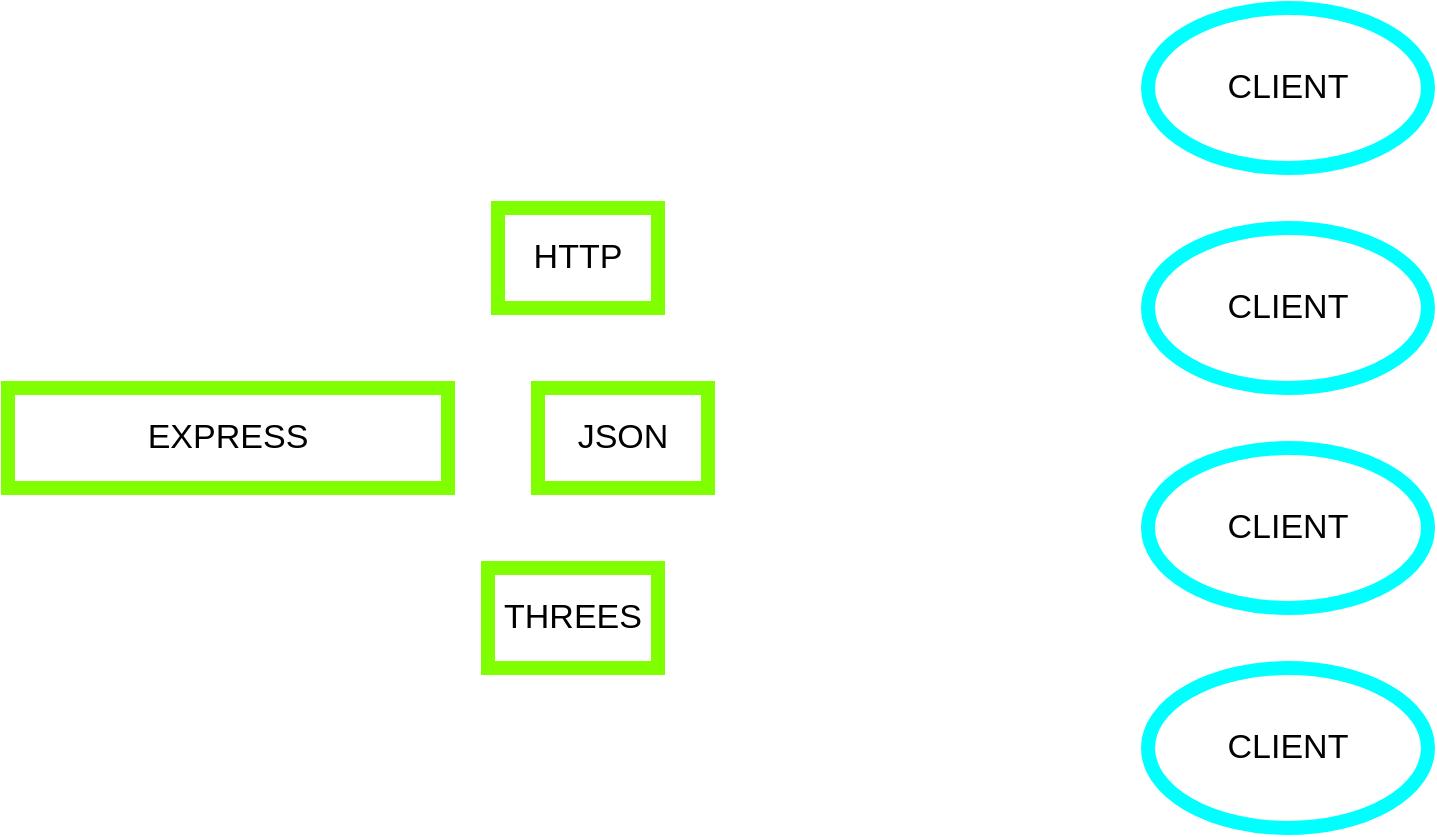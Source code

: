 <mxfile version="20.0.1" type="github">
  <diagram id="zcutRNlkaGukFSQf7bDl" name="Page-1">
    <mxGraphModel dx="1398" dy="740" grid="1" gridSize="10" guides="1" tooltips="1" connect="1" arrows="1" fold="1" page="1" pageScale="1" pageWidth="850" pageHeight="1100" math="0" shadow="0">
      <root>
        <mxCell id="0" />
        <mxCell id="1" parent="0" />
        <mxCell id="4GCjVCfZrb_K5nvkpj6K-1" value="EXPRESS" style="rounded=0;whiteSpace=wrap;html=1;strokeColor=#80FF00;strokeWidth=7;fontSize=17;" vertex="1" parent="1">
          <mxGeometry x="70" y="380" width="220" height="50" as="geometry" />
        </mxCell>
        <mxCell id="4GCjVCfZrb_K5nvkpj6K-2" value="HTTP" style="rounded=0;whiteSpace=wrap;html=1;strokeColor=#80FF00;strokeWidth=7;fontSize=17;" vertex="1" parent="1">
          <mxGeometry x="315" y="290" width="80" height="50" as="geometry" />
        </mxCell>
        <mxCell id="4GCjVCfZrb_K5nvkpj6K-3" value="JSON" style="rounded=0;whiteSpace=wrap;html=1;strokeColor=#80FF00;strokeWidth=7;fontSize=17;" vertex="1" parent="1">
          <mxGeometry x="335" y="380" width="85" height="50" as="geometry" />
        </mxCell>
        <mxCell id="4GCjVCfZrb_K5nvkpj6K-4" value="CLIENT" style="ellipse;whiteSpace=wrap;html=1;fontSize=17;strokeColor=#00FFFF;strokeWidth=7;" vertex="1" parent="1">
          <mxGeometry x="640" y="190" width="140" height="80" as="geometry" />
        </mxCell>
        <mxCell id="4GCjVCfZrb_K5nvkpj6K-5" value="CLIENT" style="ellipse;whiteSpace=wrap;html=1;fontSize=17;strokeColor=#00FFFF;strokeWidth=7;" vertex="1" parent="1">
          <mxGeometry x="640" y="300" width="140" height="80" as="geometry" />
        </mxCell>
        <mxCell id="4GCjVCfZrb_K5nvkpj6K-6" value="CLIENT" style="ellipse;whiteSpace=wrap;html=1;fontSize=17;strokeColor=#00FFFF;strokeWidth=7;" vertex="1" parent="1">
          <mxGeometry x="640" y="410" width="140" height="80" as="geometry" />
        </mxCell>
        <mxCell id="4GCjVCfZrb_K5nvkpj6K-7" value="CLIENT" style="ellipse;whiteSpace=wrap;html=1;fontSize=17;strokeColor=#00FFFF;strokeWidth=7;" vertex="1" parent="1">
          <mxGeometry x="640" y="520" width="140" height="80" as="geometry" />
        </mxCell>
        <mxCell id="4GCjVCfZrb_K5nvkpj6K-9" value="THREES" style="rounded=0;whiteSpace=wrap;html=1;strokeColor=#80FF00;strokeWidth=7;fontSize=17;" vertex="1" parent="1">
          <mxGeometry x="310" y="470" width="85" height="50" as="geometry" />
        </mxCell>
      </root>
    </mxGraphModel>
  </diagram>
</mxfile>
